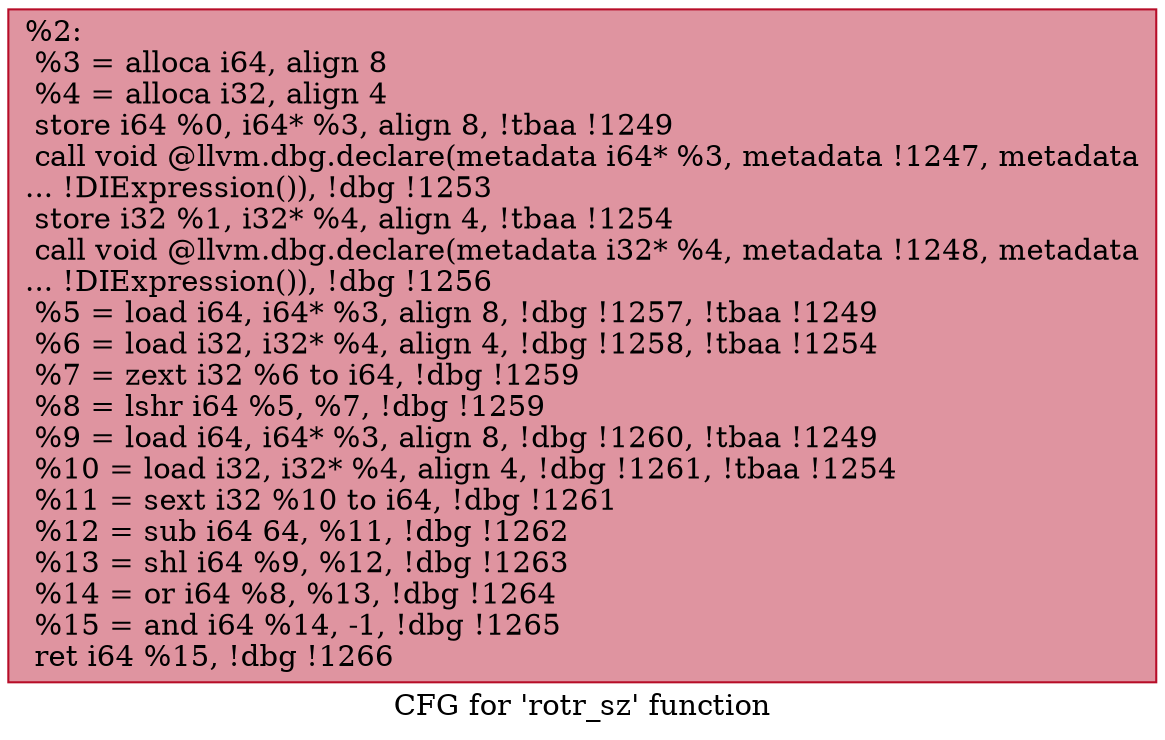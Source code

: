 digraph "CFG for 'rotr_sz' function" {
	label="CFG for 'rotr_sz' function";

	Node0x1427040 [shape=record,color="#b70d28ff", style=filled, fillcolor="#b70d2870",label="{%2:\l  %3 = alloca i64, align 8\l  %4 = alloca i32, align 4\l  store i64 %0, i64* %3, align 8, !tbaa !1249\l  call void @llvm.dbg.declare(metadata i64* %3, metadata !1247, metadata\l... !DIExpression()), !dbg !1253\l  store i32 %1, i32* %4, align 4, !tbaa !1254\l  call void @llvm.dbg.declare(metadata i32* %4, metadata !1248, metadata\l... !DIExpression()), !dbg !1256\l  %5 = load i64, i64* %3, align 8, !dbg !1257, !tbaa !1249\l  %6 = load i32, i32* %4, align 4, !dbg !1258, !tbaa !1254\l  %7 = zext i32 %6 to i64, !dbg !1259\l  %8 = lshr i64 %5, %7, !dbg !1259\l  %9 = load i64, i64* %3, align 8, !dbg !1260, !tbaa !1249\l  %10 = load i32, i32* %4, align 4, !dbg !1261, !tbaa !1254\l  %11 = sext i32 %10 to i64, !dbg !1261\l  %12 = sub i64 64, %11, !dbg !1262\l  %13 = shl i64 %9, %12, !dbg !1263\l  %14 = or i64 %8, %13, !dbg !1264\l  %15 = and i64 %14, -1, !dbg !1265\l  ret i64 %15, !dbg !1266\l}"];
}

